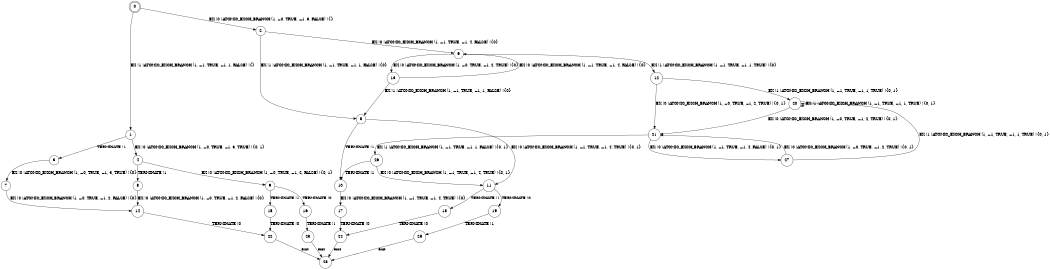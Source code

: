 digraph BCG {
size = "7, 10.5";
center = TRUE;
node [shape = circle];
0 [peripheries = 2];
0 -> 1 [label = "EX !1 !ATOMIC_EXCH_BRANCH (1, +1, TRUE, +1, 1, FALSE) !{}"];
0 -> 2 [label = "EX !0 !ATOMIC_EXCH_BRANCH (1, +0, TRUE, +1, 3, FALSE) !{}"];
1 -> 3 [label = "TERMINATE !1"];
1 -> 4 [label = "EX !0 !ATOMIC_EXCH_BRANCH (1, +0, TRUE, +1, 3, TRUE) !{0, 1}"];
2 -> 5 [label = "EX !1 !ATOMIC_EXCH_BRANCH (1, +1, TRUE, +1, 1, FALSE) !{0}"];
2 -> 6 [label = "EX !0 !ATOMIC_EXCH_BRANCH (1, +1, TRUE, +1, 4, FALSE) !{0}"];
3 -> 7 [label = "EX !0 !ATOMIC_EXCH_BRANCH (1, +0, TRUE, +1, 3, TRUE) !{0}"];
4 -> 8 [label = "TERMINATE !1"];
4 -> 9 [label = "EX !0 !ATOMIC_EXCH_BRANCH (1, +0, TRUE, +1, 2, FALSE) !{0, 1}"];
5 -> 10 [label = "TERMINATE !1"];
5 -> 11 [label = "EX !0 !ATOMIC_EXCH_BRANCH (1, +1, TRUE, +1, 4, TRUE) !{0, 1}"];
6 -> 12 [label = "EX !1 !ATOMIC_EXCH_BRANCH (1, +1, TRUE, +1, 1, TRUE) !{0}"];
6 -> 13 [label = "EX !0 !ATOMIC_EXCH_BRANCH (1, +0, TRUE, +1, 2, TRUE) !{0}"];
7 -> 14 [label = "EX !0 !ATOMIC_EXCH_BRANCH (1, +0, TRUE, +1, 2, FALSE) !{0}"];
8 -> 14 [label = "EX !0 !ATOMIC_EXCH_BRANCH (1, +0, TRUE, +1, 2, FALSE) !{0}"];
9 -> 15 [label = "TERMINATE !1"];
9 -> 16 [label = "TERMINATE !0"];
10 -> 17 [label = "EX !0 !ATOMIC_EXCH_BRANCH (1, +1, TRUE, +1, 4, TRUE) !{0}"];
11 -> 18 [label = "TERMINATE !1"];
11 -> 19 [label = "TERMINATE !0"];
12 -> 20 [label = "EX !1 !ATOMIC_EXCH_BRANCH (1, +1, TRUE, +1, 1, TRUE) !{0, 1}"];
12 -> 21 [label = "EX !0 !ATOMIC_EXCH_BRANCH (1, +0, TRUE, +1, 2, TRUE) !{0, 1}"];
13 -> 5 [label = "EX !1 !ATOMIC_EXCH_BRANCH (1, +1, TRUE, +1, 1, FALSE) !{0}"];
13 -> 6 [label = "EX !0 !ATOMIC_EXCH_BRANCH (1, +1, TRUE, +1, 4, FALSE) !{0}"];
14 -> 22 [label = "TERMINATE !0"];
15 -> 22 [label = "TERMINATE !0"];
16 -> 23 [label = "TERMINATE !1"];
17 -> 24 [label = "TERMINATE !0"];
18 -> 24 [label = "TERMINATE !0"];
19 -> 25 [label = "TERMINATE !1"];
20 -> 20 [label = "EX !1 !ATOMIC_EXCH_BRANCH (1, +1, TRUE, +1, 1, TRUE) !{0, 1}"];
20 -> 21 [label = "EX !0 !ATOMIC_EXCH_BRANCH (1, +0, TRUE, +1, 2, TRUE) !{0, 1}"];
21 -> 26 [label = "EX !1 !ATOMIC_EXCH_BRANCH (1, +1, TRUE, +1, 1, FALSE) !{0, 1}"];
21 -> 27 [label = "EX !0 !ATOMIC_EXCH_BRANCH (1, +1, TRUE, +1, 4, FALSE) !{0, 1}"];
22 -> 28 [label = "exit"];
23 -> 28 [label = "exit"];
24 -> 28 [label = "exit"];
25 -> 28 [label = "exit"];
26 -> 10 [label = "TERMINATE !1"];
26 -> 11 [label = "EX !0 !ATOMIC_EXCH_BRANCH (1, +1, TRUE, +1, 4, TRUE) !{0, 1}"];
27 -> 20 [label = "EX !1 !ATOMIC_EXCH_BRANCH (1, +1, TRUE, +1, 1, TRUE) !{0, 1}"];
27 -> 21 [label = "EX !0 !ATOMIC_EXCH_BRANCH (1, +0, TRUE, +1, 2, TRUE) !{0, 1}"];
}
